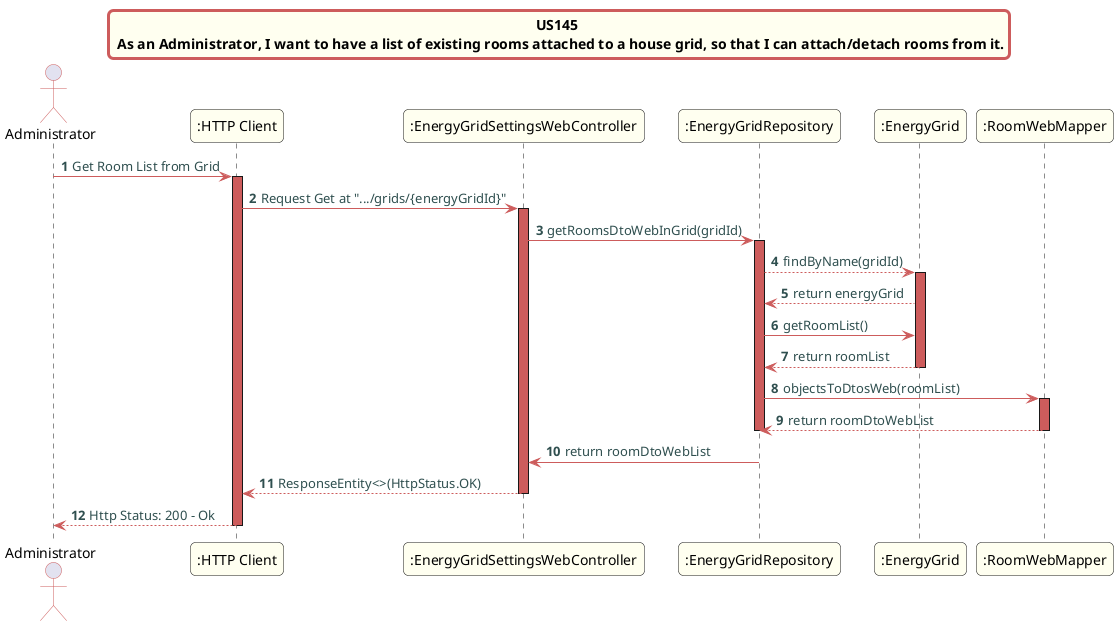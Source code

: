 @startuml
skinparam titleBorderRoundCorner 10
skinparam titleBorderThickness 3
skinparam titleBorderColor indianred
skinparam titleBackgroundColor ivory
skinparam FontName quicksand

skinparam actor {
 	BorderColor indianred
 	}

 skinparam sequence {
 	LifeLineBackgroundColor indianred
 	ParticipantBackgroundColor ivory
 }

 skinparam roundcorner 10

 skinparam component {
   arrowThickness 1
   ArrowFontName Verdana
   ArrowColor indianred
   ArrowFontColor darkslategrey
 }
title US145 \n As an Administrator, I want to have a list of existing rooms attached to a house grid, so that I can attach/detach rooms from it.
autonumber
actor "Administrator"
"Administrator" -> ":HTTP Client":  Get Room List from Grid
activate ":HTTP Client"
":HTTP Client" -> ":EnergyGridSettingsWebController":  Request Get at ".../grids/{energyGridId}"
activate ":EnergyGridSettingsWebController"
":EnergyGridSettingsWebController" -> ":EnergyGridRepository": getRoomsDtoWebInGrid(gridId)
activate ":EnergyGridRepository"
":EnergyGridRepository" --> ":EnergyGrid": findByName(gridId)
activate ":EnergyGrid"
":EnergyGrid" --> ":EnergyGridRepository": return energyGrid
":EnergyGridRepository" -> ":EnergyGrid": getRoomList()
":EnergyGrid" --> ":EnergyGridRepository" : return roomList
deactivate ":EnergyGrid"
":EnergyGridRepository" -> ":RoomWebMapper": objectsToDtosWeb(roomList)
activate ":RoomWebMapper"
":RoomWebMapper" --> ":EnergyGridRepository" : return roomDtoWebList
deactivate ":RoomWebMapper"
deactivate ":EnergyGridRepository"
":EnergyGridRepository" -> ":EnergyGridSettingsWebController" : return roomDtoWebList
":EnergyGridSettingsWebController" --> ":HTTP Client": ResponseEntity<>(HttpStatus.OK)
deactivate ":EnergyGridSettingsWebController"
":HTTP Client" --> "Administrator": Http Status: 200 - Ok
deactivate ":HTTP Client"
@enduml